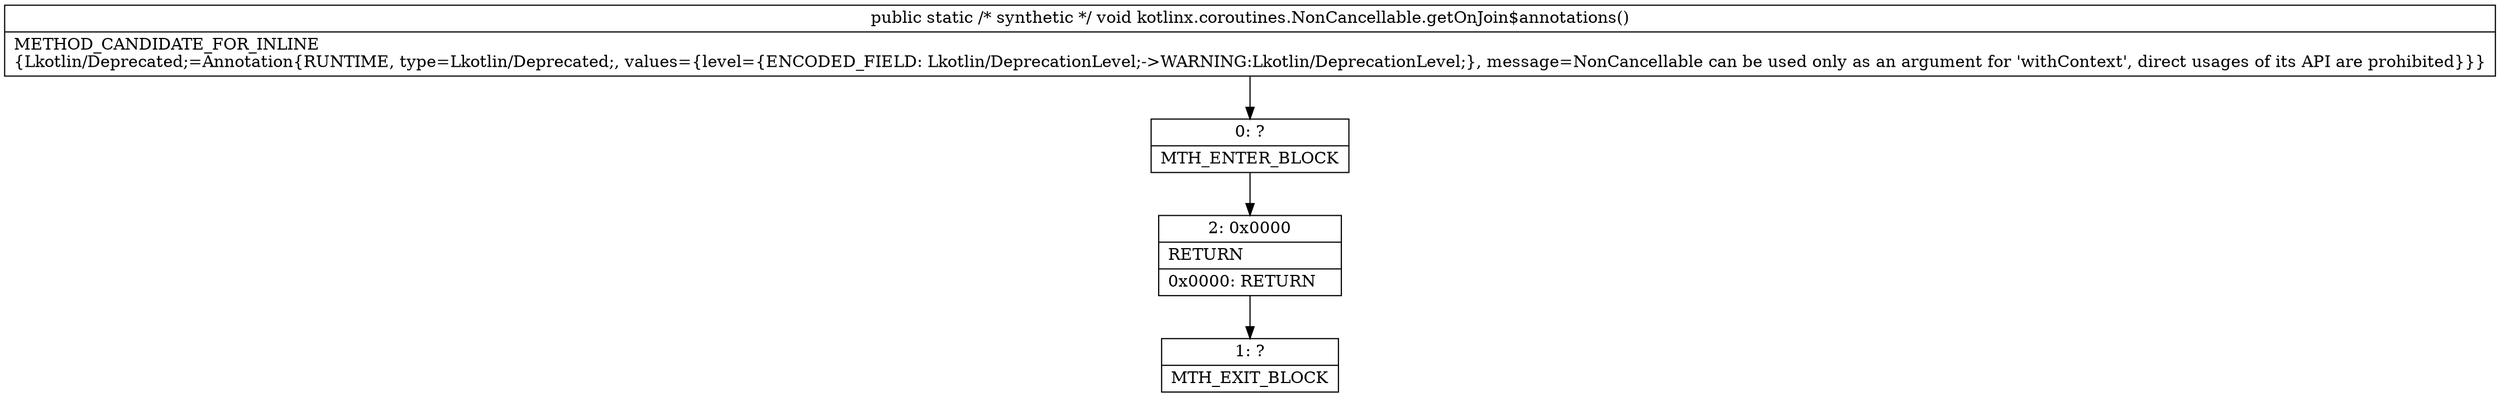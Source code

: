digraph "CFG forkotlinx.coroutines.NonCancellable.getOnJoin$annotations()V" {
Node_0 [shape=record,label="{0\:\ ?|MTH_ENTER_BLOCK\l}"];
Node_2 [shape=record,label="{2\:\ 0x0000|RETURN\l|0x0000: RETURN   \l}"];
Node_1 [shape=record,label="{1\:\ ?|MTH_EXIT_BLOCK\l}"];
MethodNode[shape=record,label="{public static \/* synthetic *\/ void kotlinx.coroutines.NonCancellable.getOnJoin$annotations()  | METHOD_CANDIDATE_FOR_INLINE\l\{Lkotlin\/Deprecated;=Annotation\{RUNTIME, type=Lkotlin\/Deprecated;, values=\{level=\{ENCODED_FIELD: Lkotlin\/DeprecationLevel;\-\>WARNING:Lkotlin\/DeprecationLevel;\}, message=NonCancellable can be used only as an argument for 'withContext', direct usages of its API are prohibited\}\}\}\l}"];
MethodNode -> Node_0;Node_0 -> Node_2;
Node_2 -> Node_1;
}

